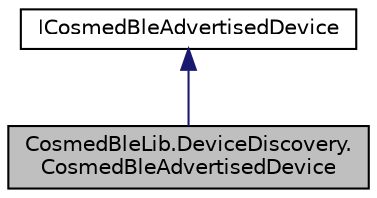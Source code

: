 digraph "CosmedBleLib.DeviceDiscovery.CosmedBleAdvertisedDevice"
{
 // LATEX_PDF_SIZE
  edge [fontname="Helvetica",fontsize="10",labelfontname="Helvetica",labelfontsize="10"];
  node [fontname="Helvetica",fontsize="10",shape=record];
  Node1 [label="CosmedBleLib.DeviceDiscovery.\lCosmedBleAdvertisedDevice",height=0.2,width=0.4,color="black", fillcolor="grey75", style="filled", fontcolor="black",tooltip="Represents a remote devices with its received advertisement and, if available, scan response"];
  Node2 -> Node1 [dir="back",color="midnightblue",fontsize="10",style="solid",fontname="Helvetica"];
  Node2 [label="ICosmedBleAdvertisedDevice",height=0.2,width=0.4,color="black", fillcolor="white", style="filled",URL="$interface_cosmed_ble_lib_1_1_device_discovery_1_1_i_cosmed_ble_advertised_device.html",tooltip=" "];
}
